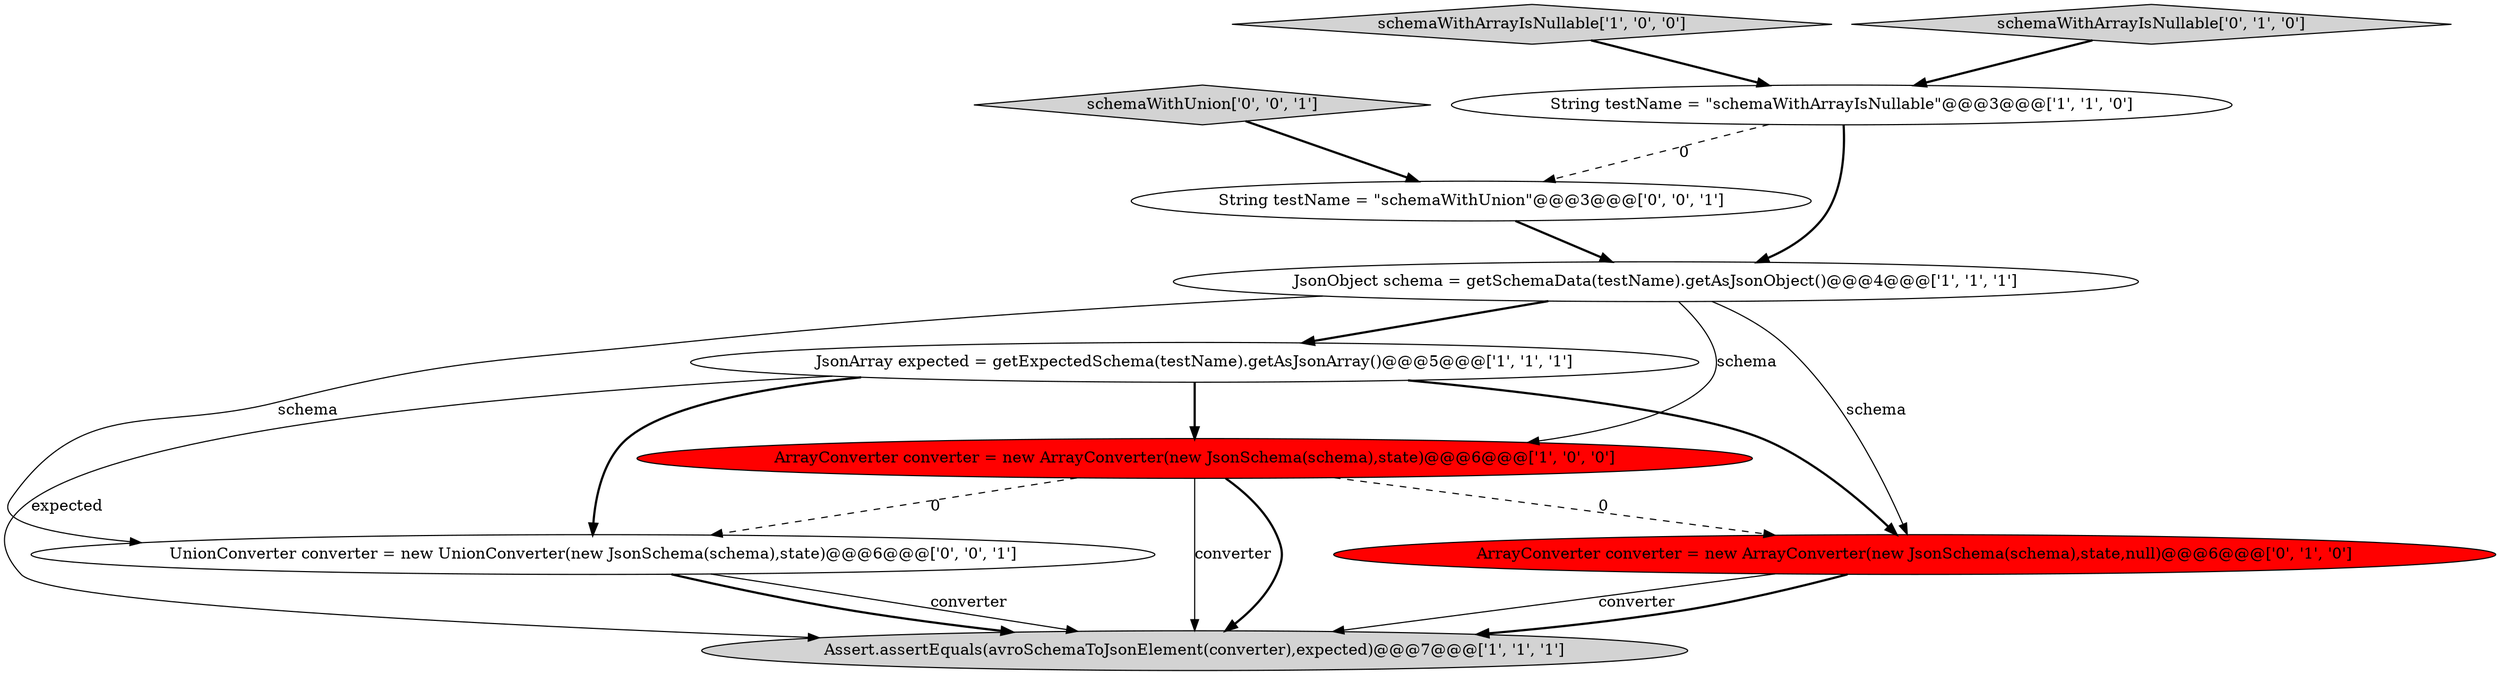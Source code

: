 digraph {
2 [style = filled, label = "JsonObject schema = getSchemaData(testName).getAsJsonObject()@@@4@@@['1', '1', '1']", fillcolor = white, shape = ellipse image = "AAA0AAABBB1BBB"];
8 [style = filled, label = "String testName = \"schemaWithUnion\"@@@3@@@['0', '0', '1']", fillcolor = white, shape = ellipse image = "AAA0AAABBB3BBB"];
3 [style = filled, label = "schemaWithArrayIsNullable['1', '0', '0']", fillcolor = lightgray, shape = diamond image = "AAA0AAABBB1BBB"];
4 [style = filled, label = "String testName = \"schemaWithArrayIsNullable\"@@@3@@@['1', '1', '0']", fillcolor = white, shape = ellipse image = "AAA0AAABBB1BBB"];
1 [style = filled, label = "Assert.assertEquals(avroSchemaToJsonElement(converter),expected)@@@7@@@['1', '1', '1']", fillcolor = lightgray, shape = ellipse image = "AAA0AAABBB1BBB"];
9 [style = filled, label = "schemaWithUnion['0', '0', '1']", fillcolor = lightgray, shape = diamond image = "AAA0AAABBB3BBB"];
10 [style = filled, label = "UnionConverter converter = new UnionConverter(new JsonSchema(schema),state)@@@6@@@['0', '0', '1']", fillcolor = white, shape = ellipse image = "AAA0AAABBB3BBB"];
7 [style = filled, label = "schemaWithArrayIsNullable['0', '1', '0']", fillcolor = lightgray, shape = diamond image = "AAA0AAABBB2BBB"];
5 [style = filled, label = "JsonArray expected = getExpectedSchema(testName).getAsJsonArray()@@@5@@@['1', '1', '1']", fillcolor = white, shape = ellipse image = "AAA0AAABBB1BBB"];
6 [style = filled, label = "ArrayConverter converter = new ArrayConverter(new JsonSchema(schema),state,null)@@@6@@@['0', '1', '0']", fillcolor = red, shape = ellipse image = "AAA1AAABBB2BBB"];
0 [style = filled, label = "ArrayConverter converter = new ArrayConverter(new JsonSchema(schema),state)@@@6@@@['1', '0', '0']", fillcolor = red, shape = ellipse image = "AAA1AAABBB1BBB"];
5->10 [style = bold, label=""];
2->10 [style = solid, label="schema"];
0->6 [style = dashed, label="0"];
6->1 [style = solid, label="converter"];
4->2 [style = bold, label=""];
7->4 [style = bold, label=""];
9->8 [style = bold, label=""];
3->4 [style = bold, label=""];
2->6 [style = solid, label="schema"];
0->10 [style = dashed, label="0"];
5->1 [style = solid, label="expected"];
6->1 [style = bold, label=""];
0->1 [style = solid, label="converter"];
10->1 [style = solid, label="converter"];
5->6 [style = bold, label=""];
5->0 [style = bold, label=""];
8->2 [style = bold, label=""];
0->1 [style = bold, label=""];
4->8 [style = dashed, label="0"];
2->0 [style = solid, label="schema"];
10->1 [style = bold, label=""];
2->5 [style = bold, label=""];
}
